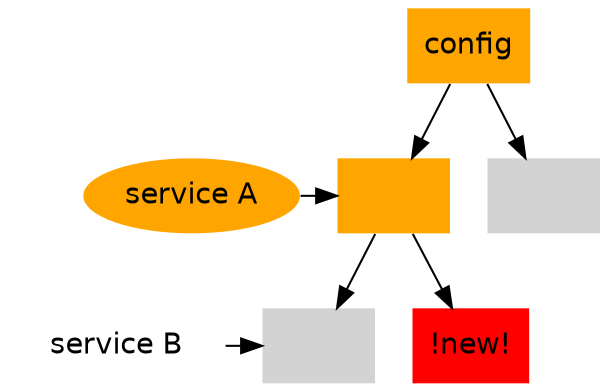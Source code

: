 digraph G {
    node[label="", style=filled, fillcolor=lightgrey, color=none, shape=box, fontname=Helvetica];

    bb[label="service A", shape=oval, fillcolor=orange]
    bb -> b
    {rank=same; bb b}

    cc[label="service B", shape=oval, fillcolor=none]
    cc -> c
    {rank=same; cc c}

    a[label="config", textcolor=white, style=filled, fillcolor=orange];
    b[fillcolor=orange]
    d[label="!new!", fillcolor=red]

    a -> b
    b -> c
    b -> d

    a -> i
}

